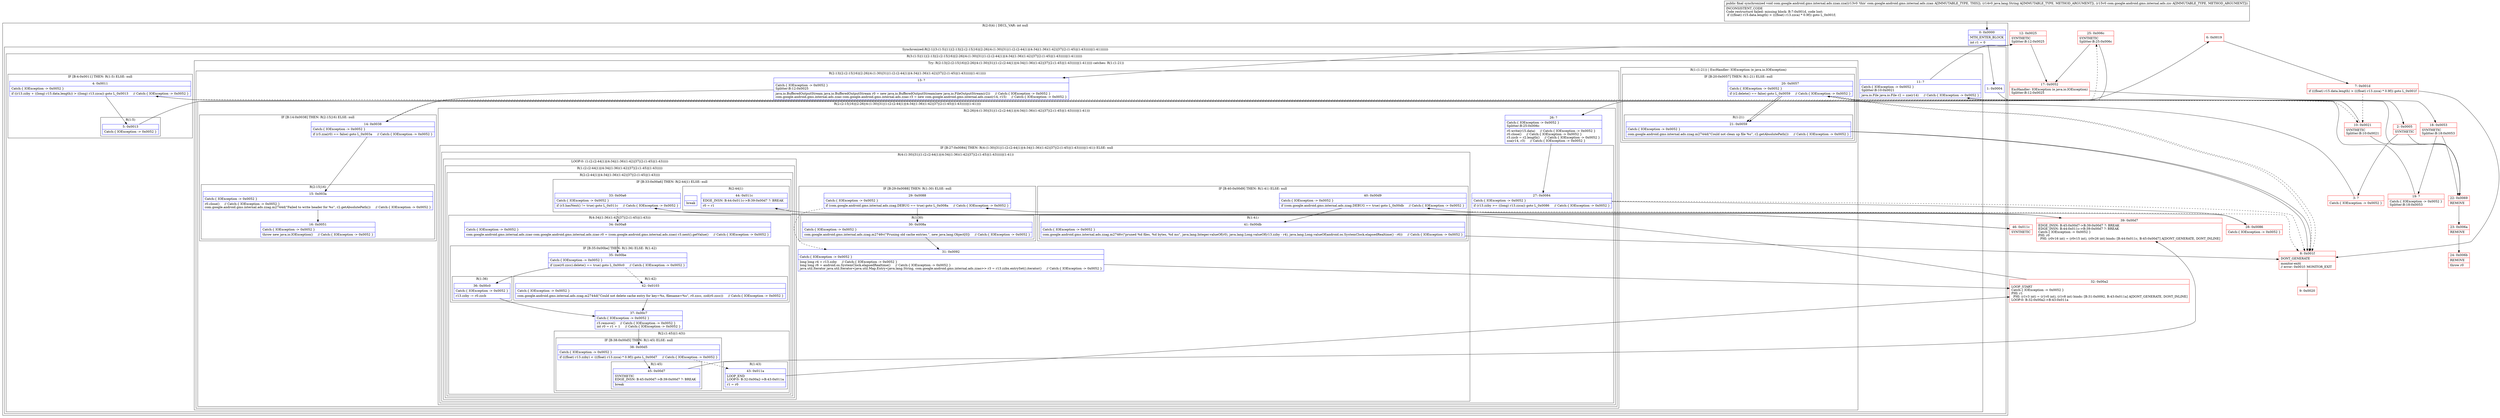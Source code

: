 digraph "CFG forcom.google.android.gms.internal.ads.zzan.zza(Ljava\/lang\/String;Lcom\/google\/android\/gms\/internal\/ads\/zzc;)V" {
subgraph cluster_Region_414312117 {
label = "R(2:0|4) | DECL_VAR: int null\l";
node [shape=record,color=blue];
Node_0 [shape=record,label="{0\:\ 0x0000|MTH_ENTER_BLOCK\l|int r1 = 0\l}"];
subgraph cluster_SynchronizedRegion_1212173274 {
label = "Synchronized:R(2:1|(3:(1:5)|11|(2:13|(2:(2:15|16)|(2:26|(4:(1:30)|31|(1:(2:(2:44|1)|(4:34|(1:36)(1:42)|37|(2:(1:45)|(1:43)))))|(1:41)))))))";
node [shape=record,color=blue];
Node_1 [shape=record,label="{1\:\ 0x0004}"];
subgraph cluster_Region_1076556308 {
label = "R(3:(1:5)|11|(2:13|(2:(2:15|16)|(2:26|(4:(1:30)|31|(1:(2:(2:44|1)|(4:34|(1:36)(1:42)|37|(2:(1:45)|(1:43)))))|(1:41))))))";
node [shape=record,color=blue];
subgraph cluster_IfRegion_686369164 {
label = "IF [B:4:0x0011] THEN: R(1:5) ELSE: null";
node [shape=record,color=blue];
Node_4 [shape=record,label="{4\:\ 0x0011|Catch:\{ IOException \-\> 0x0052 \}\l|if ((r13.zzby + ((long) r15.data.length)) \> ((long) r13.zzca)) goto L_0x0013     \/\/ Catch:\{ IOException \-\> 0x0052 \}\l}"];
subgraph cluster_Region_1288958697 {
label = "R(1:5)";
node [shape=record,color=blue];
Node_5 [shape=record,label="{5\:\ 0x0013|Catch:\{ IOException \-\> 0x0052 \}\l}"];
}
}
Node_11 [shape=record,label="{11\:\ ?|Catch:\{ IOException \-\> 0x0052 \}\lSplitter:B:10:0x0021\l|java.io.File java.io.File r2 = zze(r14)     \/\/ Catch:\{ IOException \-\> 0x0052 \}\l}"];
subgraph cluster_TryCatchRegion_469774754 {
label = "Try: R(2:13|(2:(2:15|16)|(2:26|(4:(1:30)|31|(1:(2:(2:44|1)|(4:34|(1:36)(1:42)|37|(2:(1:45)|(1:43)))))|(1:41))))) catches: R(1:(1:21))";
node [shape=record,color=blue];
subgraph cluster_Region_536879264 {
label = "R(2:13|(2:(2:15|16)|(2:26|(4:(1:30)|31|(1:(2:(2:44|1)|(4:34|(1:36)(1:42)|37|(2:(1:45)|(1:43)))))|(1:41)))))";
node [shape=record,color=blue];
Node_13 [shape=record,label="{13\:\ ?|Catch:\{ IOException \-\> 0x0052 \}\lSplitter:B:12:0x0025\l|java.io.BufferedOutputStream java.io.BufferedOutputStream r0 = new java.io.BufferedOutputStream(new java.io.FileOutputStream(r2))     \/\/ Catch:\{ IOException \-\> 0x0052 \}\lcom.google.android.gms.internal.ads.zzao com.google.android.gms.internal.ads.zzao r3 = new com.google.android.gms.internal.ads.zzao(r14, r15)     \/\/ Catch:\{ IOException \-\> 0x0052 \}\l}"];
subgraph cluster_Region_1456777059 {
label = "R(2:(2:15|16)|(2:26|(4:(1:30)|31|(1:(2:(2:44|1)|(4:34|(1:36)(1:42)|37|(2:(1:45)|(1:43)))))|(1:41))))";
node [shape=record,color=blue];
subgraph cluster_IfRegion_519650515 {
label = "IF [B:14:0x0038] THEN: R(2:15|16) ELSE: null";
node [shape=record,color=blue];
Node_14 [shape=record,label="{14\:\ 0x0038|Catch:\{ IOException \-\> 0x0052 \}\l|if (r3.zza(r0) == false) goto L_0x003a     \/\/ Catch:\{ IOException \-\> 0x0052 \}\l}"];
subgraph cluster_Region_437701994 {
label = "R(2:15|16)";
node [shape=record,color=blue];
Node_15 [shape=record,label="{15\:\ 0x003a|Catch:\{ IOException \-\> 0x0052 \}\l|r0.close()     \/\/ Catch:\{ IOException \-\> 0x0052 \}\lcom.google.android.gms.internal.ads.zzag.m2744d(\"Failed to write header for %s\", r2.getAbsolutePath())     \/\/ Catch:\{ IOException \-\> 0x0052 \}\l}"];
Node_16 [shape=record,label="{16\:\ 0x0051|Catch:\{ IOException \-\> 0x0052 \}\l|throw new java.io.IOException()     \/\/ Catch:\{ IOException \-\> 0x0052 \}\l}"];
}
}
subgraph cluster_Region_69272914 {
label = "R(2:26|(4:(1:30)|31|(1:(2:(2:44|1)|(4:34|(1:36)(1:42)|37|(2:(1:45)|(1:43)))))|(1:41)))";
node [shape=record,color=blue];
Node_26 [shape=record,label="{26\:\ ?|Catch:\{ IOException \-\> 0x0052 \}\lSplitter:B:25:0x006c\l|r0.write(r15.data)     \/\/ Catch:\{ IOException \-\> 0x0052 \}\lr0.close()     \/\/ Catch:\{ IOException \-\> 0x0052 \}\lr3.zzcb = r2.length()     \/\/ Catch:\{ IOException \-\> 0x0052 \}\lzza(r14, r3)     \/\/ Catch:\{ IOException \-\> 0x0052 \}\l}"];
subgraph cluster_IfRegion_923812220 {
label = "IF [B:27:0x0084] THEN: R(4:(1:30)|31|(1:(2:(2:44|1)|(4:34|(1:36)(1:42)|37|(2:(1:45)|(1:43)))))|(1:41)) ELSE: null";
node [shape=record,color=blue];
Node_27 [shape=record,label="{27\:\ 0x0084|Catch:\{ IOException \-\> 0x0052 \}\l|if (r13.zzby \>= ((long) r13.zzca)) goto L_0x0086     \/\/ Catch:\{ IOException \-\> 0x0052 \}\l}"];
subgraph cluster_Region_318677451 {
label = "R(4:(1:30)|31|(1:(2:(2:44|1)|(4:34|(1:36)(1:42)|37|(2:(1:45)|(1:43)))))|(1:41))";
node [shape=record,color=blue];
subgraph cluster_IfRegion_1686616525 {
label = "IF [B:29:0x0088] THEN: R(1:30) ELSE: null";
node [shape=record,color=blue];
Node_29 [shape=record,label="{29\:\ 0x0088|Catch:\{ IOException \-\> 0x0052 \}\l|if (com.google.android.gms.internal.ads.zzag.DEBUG == true) goto L_0x008a     \/\/ Catch:\{ IOException \-\> 0x0052 \}\l}"];
subgraph cluster_Region_2039941598 {
label = "R(1:30)";
node [shape=record,color=blue];
Node_30 [shape=record,label="{30\:\ 0x008a|Catch:\{ IOException \-\> 0x0052 \}\l|com.google.android.gms.internal.ads.zzag.m2746v(\"Pruning old cache entries.\", new java.lang.Object[0])     \/\/ Catch:\{ IOException \-\> 0x0052 \}\l}"];
}
}
Node_31 [shape=record,label="{31\:\ 0x0092|Catch:\{ IOException \-\> 0x0052 \}\l|long long r4 = r13.zzby     \/\/ Catch:\{ IOException \-\> 0x0052 \}\llong long r6 = android.os.SystemClock.elapsedRealtime()     \/\/ Catch:\{ IOException \-\> 0x0052 \}\ljava.util.Iterator java.util.Iterator\<java.util.Map.Entry\<java.lang.String, com.google.android.gms.internal.ads.zzao\>\> r3 = r13.zzbx.entrySet().iterator()     \/\/ Catch:\{ IOException \-\> 0x0052 \}\l}"];
subgraph cluster_LoopRegion_176903728 {
label = "LOOP:0: (1:(2:(2:44|1)|(4:34|(1:36)(1:42)|37|(2:(1:45)|(1:43)))))";
node [shape=record,color=blue];
subgraph cluster_Region_1059454396 {
label = "R(1:(2:(2:44|1)|(4:34|(1:36)(1:42)|37|(2:(1:45)|(1:43)))))";
node [shape=record,color=blue];
subgraph cluster_Region_1723163204 {
label = "R(2:(2:44|1)|(4:34|(1:36)(1:42)|37|(2:(1:45)|(1:43))))";
node [shape=record,color=blue];
subgraph cluster_IfRegion_308648839 {
label = "IF [B:33:0x00a6] THEN: R(2:44|1) ELSE: null";
node [shape=record,color=blue];
Node_33 [shape=record,label="{33\:\ 0x00a6|Catch:\{ IOException \-\> 0x0052 \}\l|if (r3.hasNext() != true) goto L_0x011c     \/\/ Catch:\{ IOException \-\> 0x0052 \}\l}"];
subgraph cluster_Region_457452831 {
label = "R(2:44|1)";
node [shape=record,color=blue];
Node_44 [shape=record,label="{44\:\ 0x011c|EDGE_INSN: B:44:0x011c\-\>B:39:0x00d7 ?: BREAK  \l|r0 = r1\l}"];
Node_InsnContainer_665673397 [shape=record,label="{|break\l}"];
}
}
subgraph cluster_Region_1463366152 {
label = "R(4:34|(1:36)(1:42)|37|(2:(1:45)|(1:43)))";
node [shape=record,color=blue];
Node_34 [shape=record,label="{34\:\ 0x00a8|Catch:\{ IOException \-\> 0x0052 \}\l|com.google.android.gms.internal.ads.zzao com.google.android.gms.internal.ads.zzao r0 = (com.google.android.gms.internal.ads.zzao) r3.next().getValue()     \/\/ Catch:\{ IOException \-\> 0x0052 \}\l}"];
subgraph cluster_IfRegion_1168978620 {
label = "IF [B:35:0x00be] THEN: R(1:36) ELSE: R(1:42)";
node [shape=record,color=blue];
Node_35 [shape=record,label="{35\:\ 0x00be|Catch:\{ IOException \-\> 0x0052 \}\l|if (zze(r0.zzcc).delete() == true) goto L_0x00c0     \/\/ Catch:\{ IOException \-\> 0x0052 \}\l}"];
subgraph cluster_Region_582628155 {
label = "R(1:36)";
node [shape=record,color=blue];
Node_36 [shape=record,label="{36\:\ 0x00c0|Catch:\{ IOException \-\> 0x0052 \}\l|r13.zzby \-= r0.zzcb\l}"];
}
subgraph cluster_Region_286316771 {
label = "R(1:42)";
node [shape=record,color=blue];
Node_42 [shape=record,label="{42\:\ 0x0103|Catch:\{ IOException \-\> 0x0052 \}\l|com.google.android.gms.internal.ads.zzag.m2744d(\"Could not delete cache entry for key=%s, filename=%s\", r0.zzcc, zzd(r0.zzcc))     \/\/ Catch:\{ IOException \-\> 0x0052 \}\l}"];
}
}
Node_37 [shape=record,label="{37\:\ 0x00c7|Catch:\{ IOException \-\> 0x0052 \}\l|r3.remove()     \/\/ Catch:\{ IOException \-\> 0x0052 \}\lint r0 = r1 + 1     \/\/ Catch:\{ IOException \-\> 0x0052 \}\l}"];
subgraph cluster_Region_2001188518 {
label = "R(2:(1:45)|(1:43))";
node [shape=record,color=blue];
subgraph cluster_IfRegion_1738505711 {
label = "IF [B:38:0x00d5] THEN: R(1:45) ELSE: null";
node [shape=record,color=blue];
Node_38 [shape=record,label="{38\:\ 0x00d5|Catch:\{ IOException \-\> 0x0052 \}\l|if (((float) r13.zzby) \< (((float) r13.zzca) * 0.9f)) goto L_0x00d7     \/\/ Catch:\{ IOException \-\> 0x0052 \}\l}"];
subgraph cluster_Region_712344602 {
label = "R(1:45)";
node [shape=record,color=blue];
Node_45 [shape=record,label="{45\:\ 0x00d7|SYNTHETIC\lEDGE_INSN: B:45:0x00d7\-\>B:39:0x00d7 ?: BREAK  \l|break\l}"];
}
}
subgraph cluster_Region_940247089 {
label = "R(1:43)";
node [shape=record,color=blue];
Node_43 [shape=record,label="{43\:\ 0x011a|LOOP_END\lLOOP:0: B:32:0x00a2\-\>B:43:0x011a\l|r1 = r0\l}"];
}
}
}
}
}
}
subgraph cluster_IfRegion_1734360855 {
label = "IF [B:40:0x00d9] THEN: R(1:41) ELSE: null";
node [shape=record,color=blue];
Node_40 [shape=record,label="{40\:\ 0x00d9|Catch:\{ IOException \-\> 0x0052 \}\l|if (com.google.android.gms.internal.ads.zzag.DEBUG == true) goto L_0x00db     \/\/ Catch:\{ IOException \-\> 0x0052 \}\l}"];
subgraph cluster_Region_1718267497 {
label = "R(1:41)";
node [shape=record,color=blue];
Node_41 [shape=record,label="{41\:\ 0x00db|Catch:\{ IOException \-\> 0x0052 \}\l|com.google.android.gms.internal.ads.zzag.m2746v(\"pruned %d files, %d bytes, %d ms\", java.lang.Integer.valueOf(r0), java.lang.Long.valueOf(r13.zzby \- r4), java.lang.Long.valueOf(android.os.SystemClock.elapsedRealtime() \- r6))     \/\/ Catch:\{ IOException \-\> 0x0052 \}\l}"];
}
}
}
}
}
}
}
subgraph cluster_Region_760764379 {
label = "R(1:(1:21)) | ExcHandler: IOException (e java.io.IOException)\l";
node [shape=record,color=blue];
subgraph cluster_IfRegion_319614352 {
label = "IF [B:20:0x0057] THEN: R(1:21) ELSE: null";
node [shape=record,color=blue];
Node_20 [shape=record,label="{20\:\ 0x0057|Catch:\{ IOException \-\> 0x0052 \}\l|if (r2.delete() == false) goto L_0x0059     \/\/ Catch:\{ IOException \-\> 0x0052 \}\l}"];
subgraph cluster_Region_849926769 {
label = "R(1:21)";
node [shape=record,color=blue];
Node_21 [shape=record,label="{21\:\ 0x0059|Catch:\{ IOException \-\> 0x0052 \}\l|com.google.android.gms.internal.ads.zzag.m2744d(\"Could not clean up file %s\", r2.getAbsolutePath())     \/\/ Catch:\{ IOException \-\> 0x0052 \}\l}"];
}
}
}
}
}
}
}
subgraph cluster_Region_760764379 {
label = "R(1:(1:21)) | ExcHandler: IOException (e java.io.IOException)\l";
node [shape=record,color=blue];
subgraph cluster_IfRegion_319614352 {
label = "IF [B:20:0x0057] THEN: R(1:21) ELSE: null";
node [shape=record,color=blue];
Node_20 [shape=record,label="{20\:\ 0x0057|Catch:\{ IOException \-\> 0x0052 \}\l|if (r2.delete() == false) goto L_0x0059     \/\/ Catch:\{ IOException \-\> 0x0052 \}\l}"];
subgraph cluster_Region_849926769 {
label = "R(1:21)";
node [shape=record,color=blue];
Node_21 [shape=record,label="{21\:\ 0x0059|Catch:\{ IOException \-\> 0x0052 \}\l|com.google.android.gms.internal.ads.zzag.m2744d(\"Could not clean up file %s\", r2.getAbsolutePath())     \/\/ Catch:\{ IOException \-\> 0x0052 \}\l}"];
}
}
}
Node_2 [shape=record,color=red,label="{2\:\ 0x0005|SYNTHETIC\l}"];
Node_3 [shape=record,color=red,label="{3\:\ ?|Catch:\{ IOException \-\> 0x0052 \}\l}"];
Node_6 [shape=record,color=red,label="{6\:\ 0x0019}"];
Node_7 [shape=record,color=red,label="{7\:\ 0x001d|if (((float) r15.data.length) \> (((float) r13.zzca) * 0.9f)) goto L_0x001f\l}"];
Node_8 [shape=record,color=red,label="{8\:\ 0x001f|DONT_GENERATE\l|monitor\-exit(\l\/\/ error: 0x001f: MONITOR_EXIT  \l}"];
Node_9 [shape=record,color=red,label="{9\:\ 0x0020}"];
Node_10 [shape=record,color=red,label="{10\:\ 0x0021|SYNTHETIC\lSplitter:B:10:0x0021\l}"];
Node_12 [shape=record,color=red,label="{12\:\ 0x0025|SYNTHETIC\lSplitter:B:12:0x0025\l}"];
Node_17 [shape=record,color=red,label="{17\:\ 0x0052|ExcHandler: IOException (e java.io.IOException)\lSplitter:B:12:0x0025\l}"];
Node_18 [shape=record,color=red,label="{18\:\ 0x0053|SYNTHETIC\lSplitter:B:18:0x0053\l}"];
Node_19 [shape=record,color=red,label="{19\:\ ?|Catch:\{ IOException \-\> 0x0052 \}\lSplitter:B:18:0x0053\l}"];
Node_22 [shape=record,color=red,label="{22\:\ 0x0069|REMOVE\l}"];
Node_23 [shape=record,color=red,label="{23\:\ 0x006a|REMOVE\l}"];
Node_24 [shape=record,color=red,label="{24\:\ 0x006b|REMOVE\l|throw r0\l}"];
Node_25 [shape=record,color=red,label="{25\:\ 0x006c|SYNTHETIC\lSplitter:B:25:0x006c\l}"];
Node_28 [shape=record,color=red,label="{28\:\ 0x0086|Catch:\{ IOException \-\> 0x0052 \}\l}"];
Node_32 [shape=record,color=red,label="{32\:\ 0x00a2|LOOP_START\lCatch:\{ IOException \-\> 0x0052 \}\lPHI: r1 \l  PHI: (r1v3 int) = (r1v0 int), (r1v8 int) binds: [B:31:0x0092, B:43:0x011a] A[DONT_GENERATE, DONT_INLINE]\lLOOP:0: B:32:0x00a2\-\>B:43:0x011a\l}"];
Node_39 [shape=record,color=red,label="{39\:\ 0x00d7|EDGE_INSN: B:45:0x00d7\-\>B:39:0x00d7 ?: BREAK  \lEDGE_INSN: B:44:0x011c\-\>B:39:0x00d7 ?: BREAK  \lCatch:\{ IOException \-\> 0x0052 \}\lPHI: r0 \l  PHI: (r0v16 int) = (r0v15 int), (r0v26 int) binds: [B:44:0x011c, B:45:0x00d7] A[DONT_GENERATE, DONT_INLINE]\l}"];
Node_46 [shape=record,color=red,label="{46\:\ 0x011c|SYNTHETIC\l}"];
MethodNode[shape=record,label="{public final synchronized void com.google.android.gms.internal.ads.zzan.zza((r13v0 'this' com.google.android.gms.internal.ads.zzan A[IMMUTABLE_TYPE, THIS]), (r14v0 java.lang.String A[IMMUTABLE_TYPE, METHOD_ARGUMENT]), (r15v0 com.google.android.gms.internal.ads.zzc A[IMMUTABLE_TYPE, METHOD_ARGUMENT]))  | INCONSISTENT_CODE\lCode restructure failed: missing block: B:7:0x001d, code lost:\l    if (((float) r15.data.length) \> (((float) r13.zzca) * 0.9f)) goto L_0x001f;\l\l}"];
MethodNode -> Node_0;
Node_0 -> Node_1;
Node_1 -> Node_2;
Node_4 -> Node_5;
Node_4 -> Node_10[style=dashed];
Node_5 -> Node_6;
Node_11 -> Node_22;
Node_11 -> Node_12;
Node_13 -> Node_14;
Node_14 -> Node_15;
Node_14 -> Node_25[style=dashed];
Node_15 -> Node_16;
Node_26 -> Node_27;
Node_27 -> Node_8[style=dashed];
Node_27 -> Node_28;
Node_29 -> Node_30;
Node_29 -> Node_31[style=dashed];
Node_30 -> Node_31;
Node_31 -> Node_32;
Node_33 -> Node_34[style=dashed];
Node_33 -> Node_46;
Node_44 -> Node_39;
Node_34 -> Node_35;
Node_35 -> Node_36;
Node_35 -> Node_42[style=dashed];
Node_36 -> Node_37;
Node_42 -> Node_37;
Node_37 -> Node_38;
Node_38 -> Node_43[style=dashed];
Node_38 -> Node_45;
Node_45 -> Node_39;
Node_43 -> Node_32;
Node_40 -> Node_8[style=dashed];
Node_40 -> Node_41;
Node_41 -> Node_8;
Node_20 -> Node_8[style=dashed];
Node_20 -> Node_21;
Node_21 -> Node_8;
Node_20 -> Node_8[style=dashed];
Node_20 -> Node_21;
Node_21 -> Node_8;
Node_2 -> Node_3;
Node_2 -> Node_22;
Node_3 -> Node_4;
Node_6 -> Node_7;
Node_7 -> Node_8;
Node_7 -> Node_10[style=dashed];
Node_8 -> Node_9;
Node_10 -> Node_11;
Node_10 -> Node_22;
Node_12 -> Node_13;
Node_12 -> Node_17;
Node_17 -> Node_18;
Node_18 -> Node_19;
Node_18 -> Node_22;
Node_19 -> Node_20;
Node_22 -> Node_23;
Node_23 -> Node_24;
Node_25 -> Node_26;
Node_25 -> Node_17;
Node_28 -> Node_29;
Node_32 -> Node_33;
Node_39 -> Node_40;
Node_46 -> Node_44;
}

